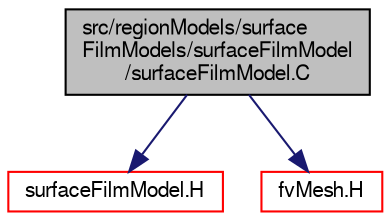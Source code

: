 digraph "src/regionModels/surfaceFilmModels/surfaceFilmModel/surfaceFilmModel.C"
{
  bgcolor="transparent";
  edge [fontname="FreeSans",fontsize="10",labelfontname="FreeSans",labelfontsize="10"];
  node [fontname="FreeSans",fontsize="10",shape=record];
  Node0 [label="src/regionModels/surface\lFilmModels/surfaceFilmModel\l/surfaceFilmModel.C",height=0.2,width=0.4,color="black", fillcolor="grey75", style="filled", fontcolor="black"];
  Node0 -> Node1 [color="midnightblue",fontsize="10",style="solid",fontname="FreeSans"];
  Node1 [label="surfaceFilmModel.H",height=0.2,width=0.4,color="red",URL="$a14396.html"];
  Node0 -> Node188 [color="midnightblue",fontsize="10",style="solid",fontname="FreeSans"];
  Node188 [label="fvMesh.H",height=0.2,width=0.4,color="red",URL="$a03533.html"];
}
